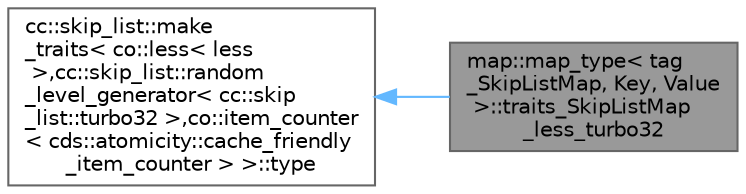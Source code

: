 digraph "map::map_type&lt; tag_SkipListMap, Key, Value &gt;::traits_SkipListMap_less_turbo32"
{
 // LATEX_PDF_SIZE
  bgcolor="transparent";
  edge [fontname=Helvetica,fontsize=10,labelfontname=Helvetica,labelfontsize=10];
  node [fontname=Helvetica,fontsize=10,shape=box,height=0.2,width=0.4];
  rankdir="LR";
  Node1 [id="Node000001",label="map::map_type\< tag\l_SkipListMap, Key, Value\l \>::traits_SkipListMap\l_less_turbo32",height=0.2,width=0.4,color="gray40", fillcolor="grey60", style="filled", fontcolor="black",tooltip=" "];
  Node2 -> Node1 [id="edge2_Node000001_Node000002",dir="back",color="steelblue1",style="solid",tooltip=" "];
  Node2 [id="Node000002",label="cc::skip_list::make\l_traits\< co::less\< less\l \>,cc::skip_list::random\l_level_generator\< cc::skip\l_list::turbo32 \>,co::item_counter\l\< cds::atomicity::cache_friendly\l_item_counter \> \>::type",height=0.2,width=0.4,color="gray40", fillcolor="white", style="filled",tooltip=" "];
}
